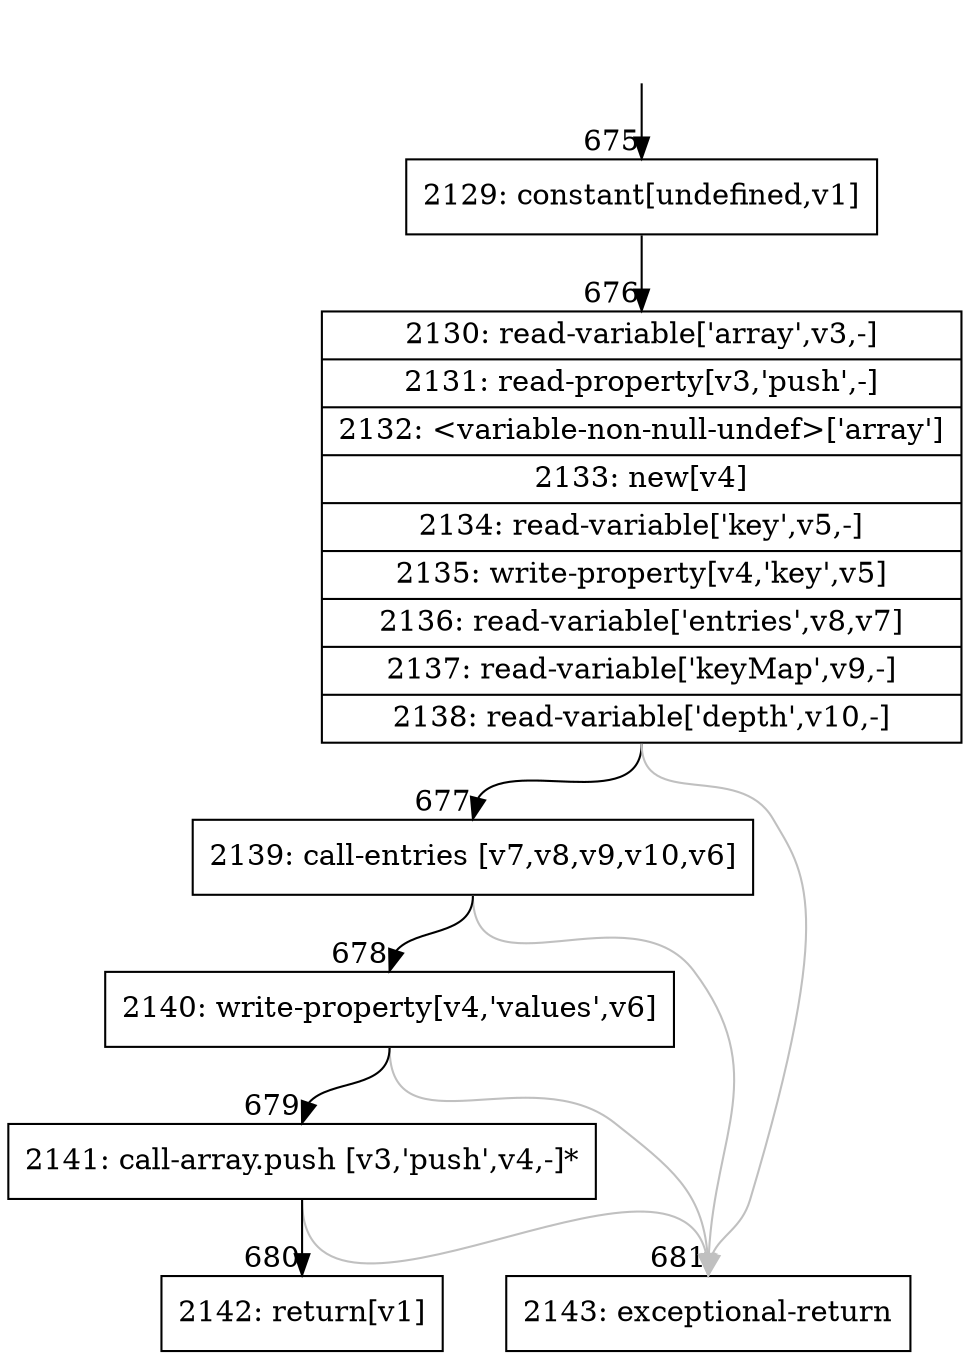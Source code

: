 digraph {
rankdir="TD"
BB_entry61[shape=none,label=""];
BB_entry61 -> BB675 [tailport=s, headport=n, headlabel="    675"]
BB675 [shape=record label="{2129: constant[undefined,v1]}" ] 
BB675 -> BB676 [tailport=s, headport=n, headlabel="      676"]
BB676 [shape=record label="{2130: read-variable['array',v3,-]|2131: read-property[v3,'push',-]|2132: \<variable-non-null-undef\>['array']|2133: new[v4]|2134: read-variable['key',v5,-]|2135: write-property[v4,'key',v5]|2136: read-variable['entries',v8,v7]|2137: read-variable['keyMap',v9,-]|2138: read-variable['depth',v10,-]}" ] 
BB676 -> BB677 [tailport=s, headport=n, headlabel="      677"]
BB676 -> BB681 [tailport=s, headport=n, color=gray, headlabel="      681"]
BB677 [shape=record label="{2139: call-entries [v7,v8,v9,v10,v6]}" ] 
BB677 -> BB678 [tailport=s, headport=n, headlabel="      678"]
BB677 -> BB681 [tailport=s, headport=n, color=gray]
BB678 [shape=record label="{2140: write-property[v4,'values',v6]}" ] 
BB678 -> BB679 [tailport=s, headport=n, headlabel="      679"]
BB678 -> BB681 [tailport=s, headport=n, color=gray]
BB679 [shape=record label="{2141: call-array.push [v3,'push',v4,-]*}" ] 
BB679 -> BB680 [tailport=s, headport=n, headlabel="      680"]
BB679 -> BB681 [tailport=s, headport=n, color=gray]
BB680 [shape=record label="{2142: return[v1]}" ] 
BB681 [shape=record label="{2143: exceptional-return}" ] 
//#$~ 402
}
